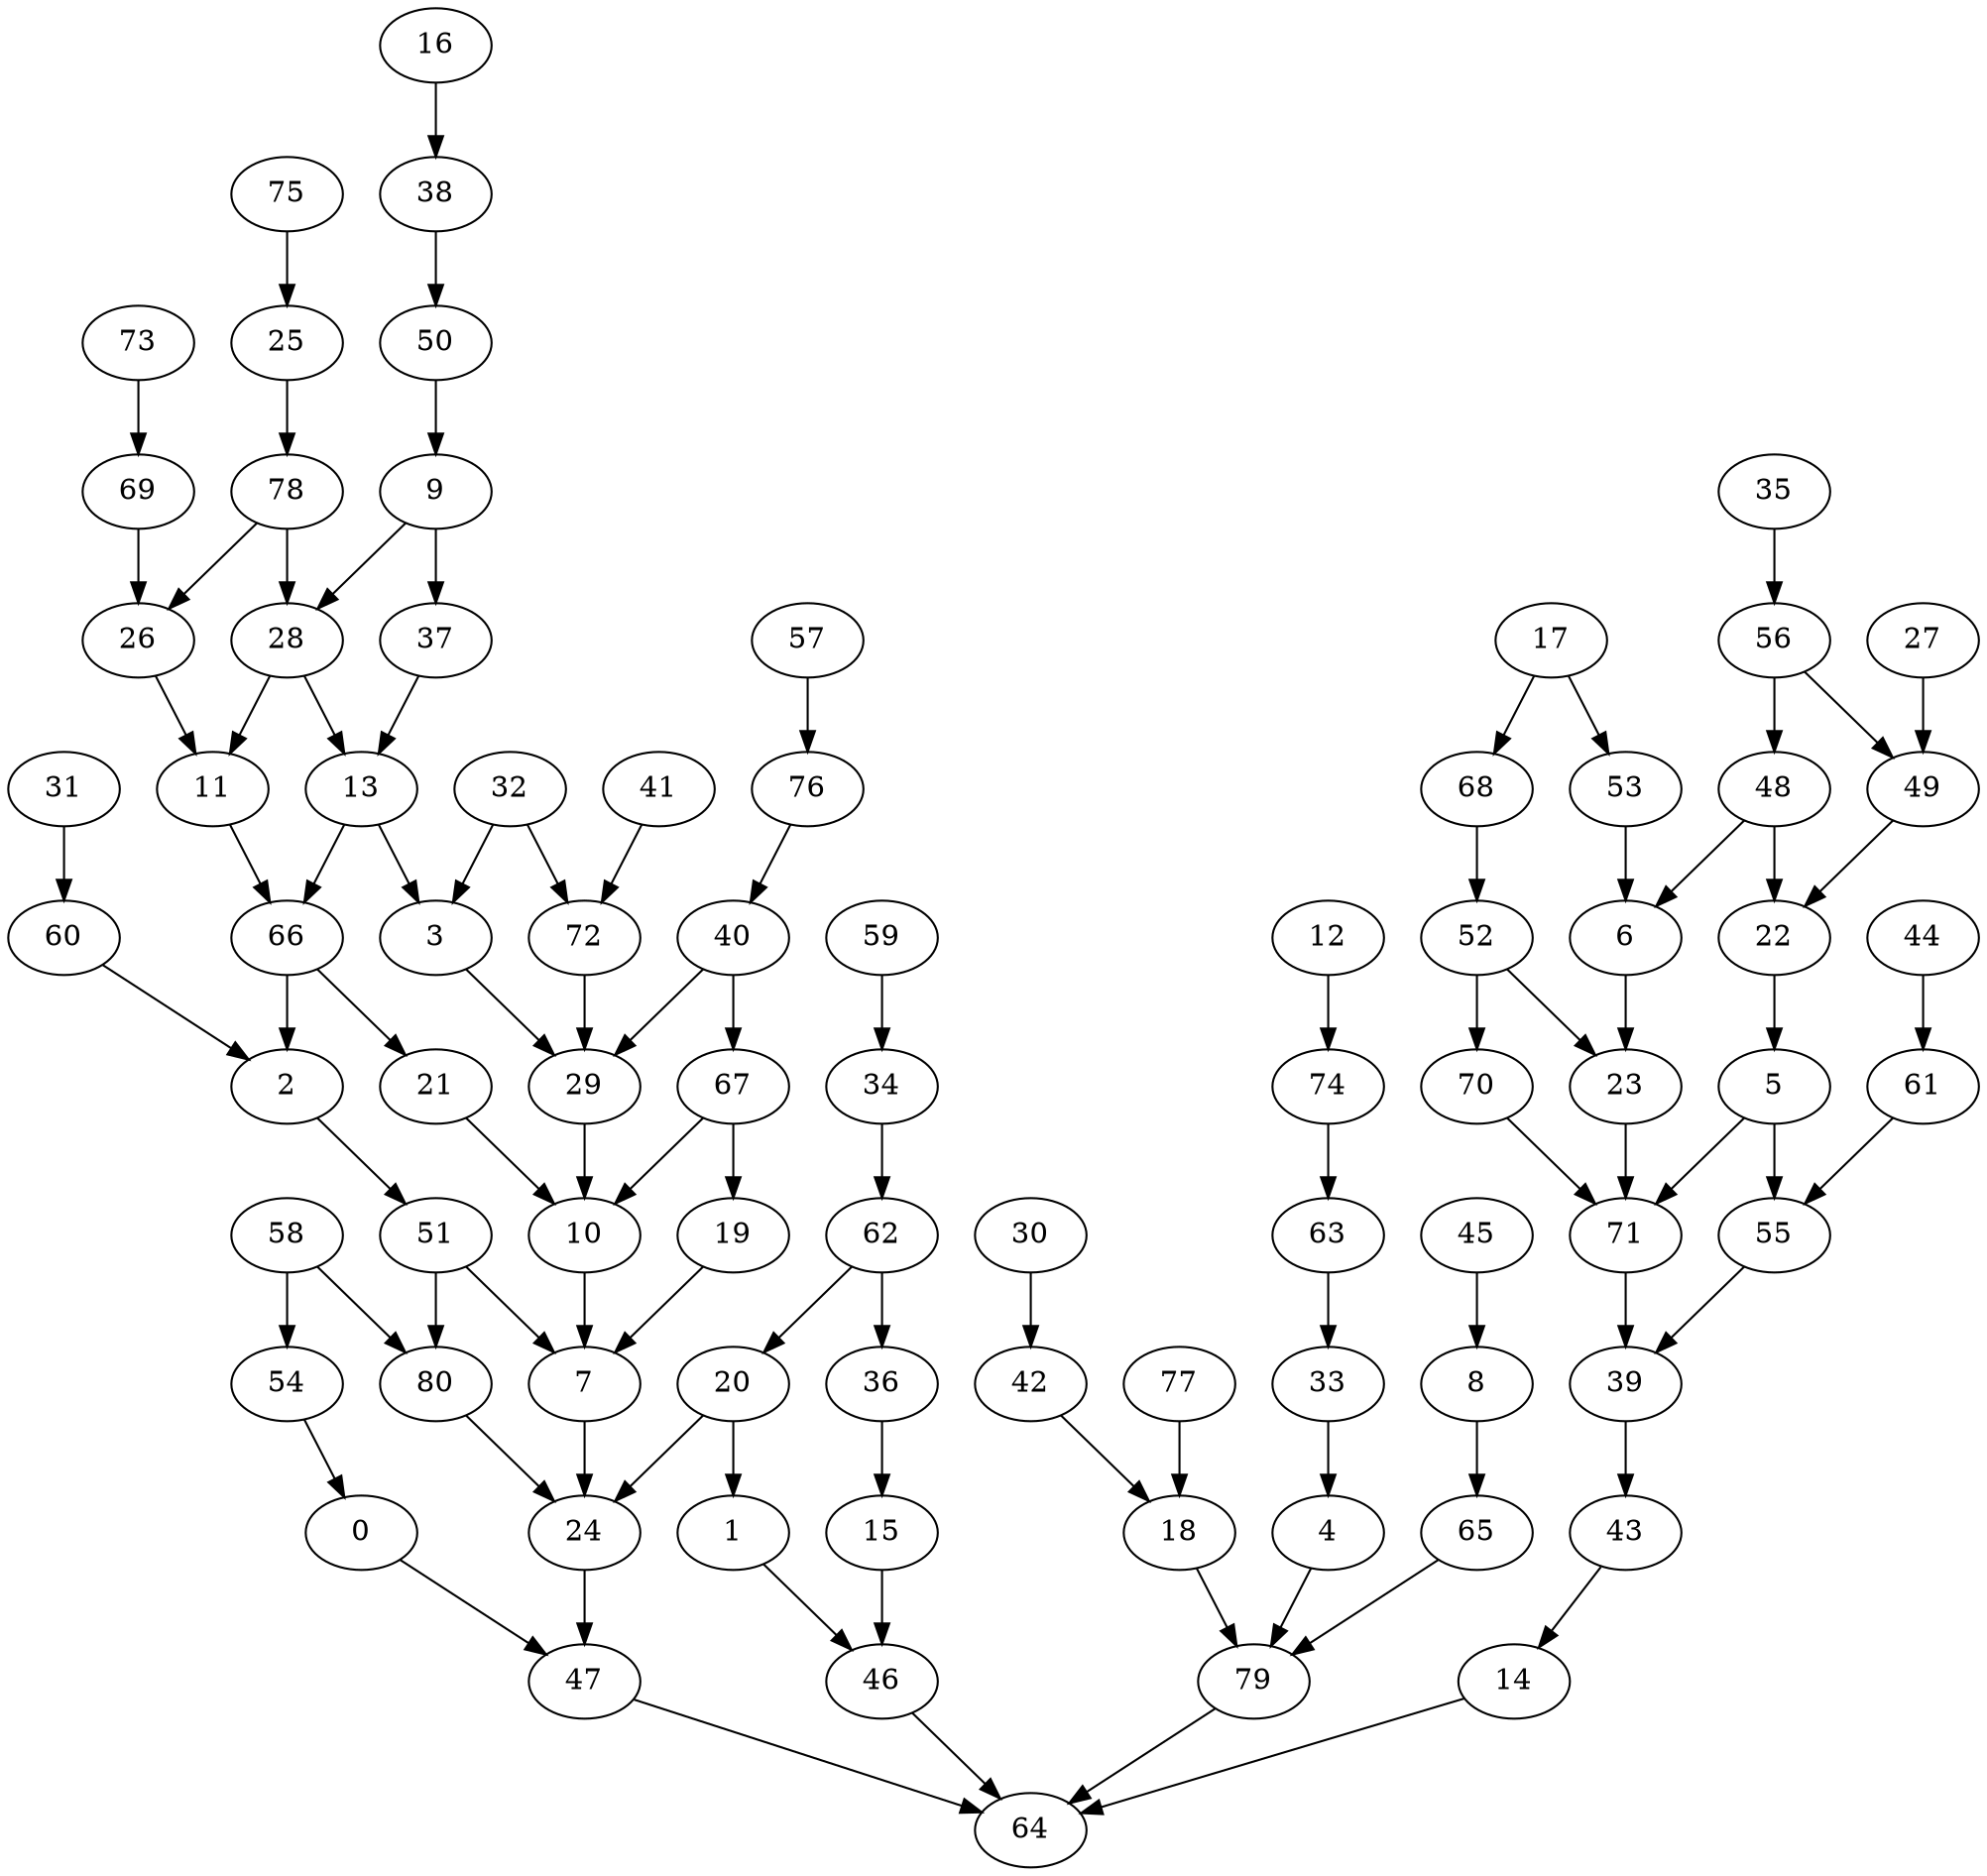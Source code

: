 strict digraph "" {
	0 -> 47;
	54 -> 0;
	1 -> 46;
	20 -> 1;
	20 -> 24;
	2 -> 51;
	60 -> 2;
	66 -> 2;
	66 -> 21;
	3 -> 29;
	13 -> 66;
	13 -> 3;
	32 -> 3;
	32 -> 72;
	4 -> 79;
	33 -> 4;
	5 -> 55;
	5 -> 71;
	22 -> 5;
	6 -> 23;
	48 -> 22;
	48 -> 6;
	53 -> 6;
	7 -> 24;
	10 -> 7;
	19 -> 7;
	51 -> 7;
	51 -> 80;
	8 -> 65;
	45 -> 8;
	9 -> 28;
	9 -> 37;
	50 -> 9;
	21 -> 10;
	29 -> 10;
	67 -> 10;
	67 -> 19;
	11 -> 66;
	26 -> 11;
	28 -> 13;
	28 -> 11;
	37 -> 13;
	14 -> 64;
	43 -> 14;
	15 -> 46;
	36 -> 15;
	18 -> 79;
	42 -> 18;
	77 -> 18;
	62 -> 20;
	62 -> 36;
	49 -> 22;
	23 -> 71;
	52 -> 23;
	52 -> 70;
	24 -> 47;
	80 -> 24;
	25 -> 78;
	75 -> 25;
	69 -> 26;
	78 -> 26;
	78 -> 28;
	40 -> 29;
	40 -> 67;
	72 -> 29;
	63 -> 33;
	34 -> 62;
	59 -> 34;
	38 -> 50;
	16 -> 38;
	39 -> 43;
	55 -> 39;
	71 -> 39;
	76 -> 40;
	30 -> 42;
	46 -> 64;
	47 -> 64;
	56 -> 48;
	56 -> 49;
	27 -> 49;
	68 -> 52;
	17 -> 53;
	17 -> 68;
	58 -> 54;
	58 -> 80;
	61 -> 55;
	35 -> 56;
	31 -> 60;
	44 -> 61;
	74 -> 63;
	79 -> 64;
	65 -> 79;
	73 -> 69;
	70 -> 71;
	41 -> 72;
	12 -> 74;
	57 -> 76;
}
